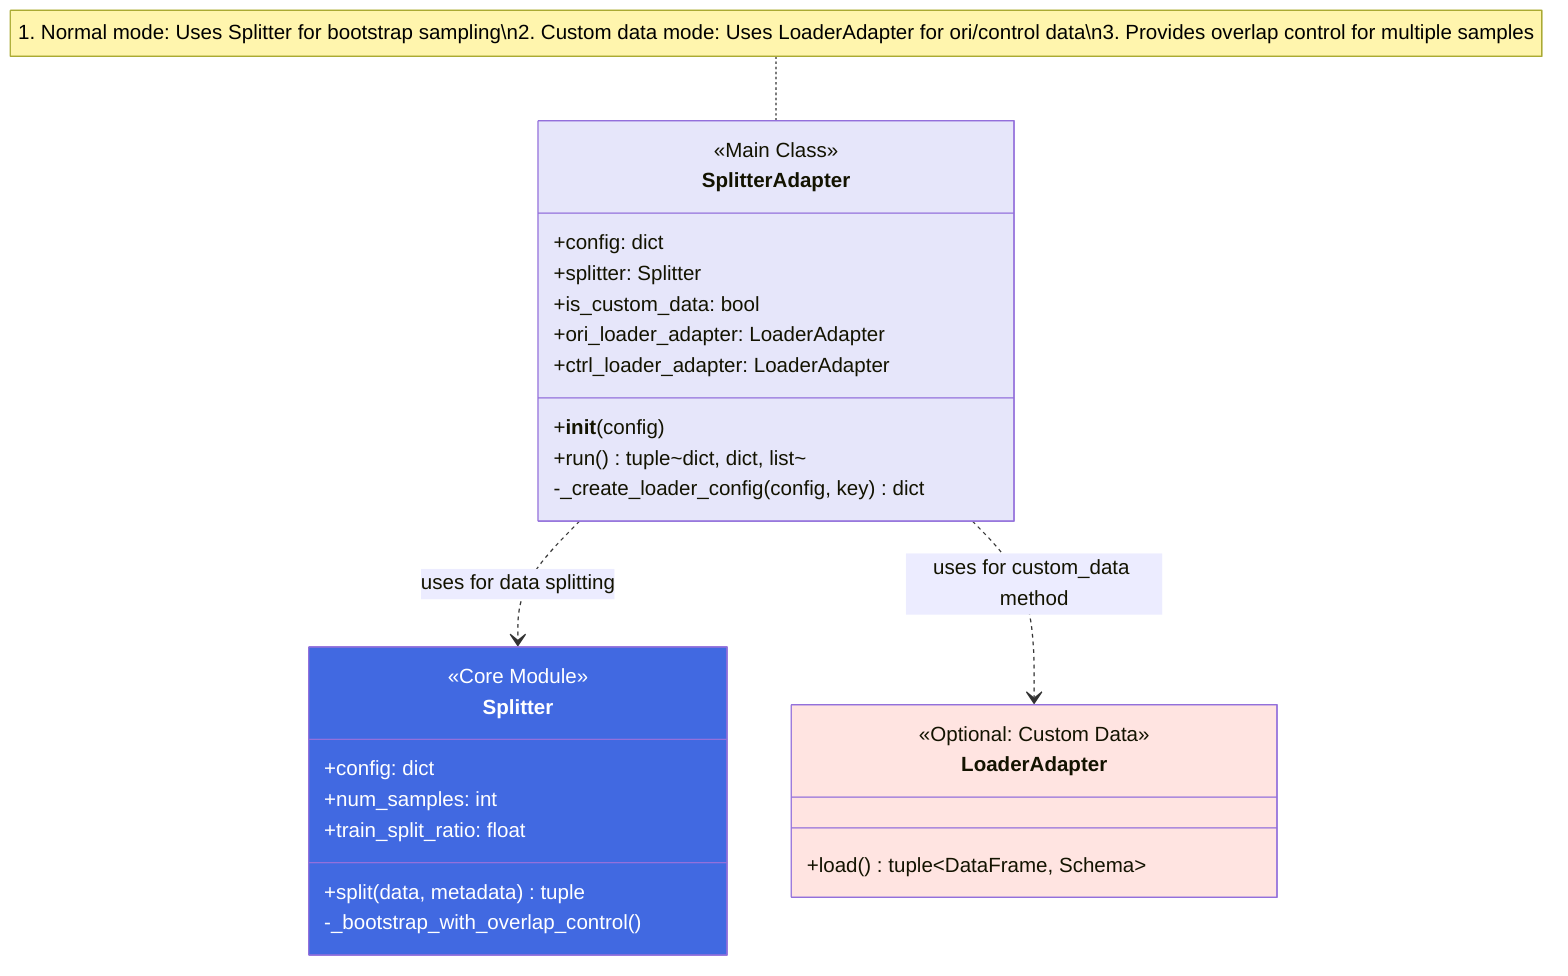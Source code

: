 classDiagram

    class SplitterAdapter {
        +config: dict
        +splitter: Splitter
        +is_custom_data: bool
        +ori_loader_adapter: LoaderAdapter
        +ctrl_loader_adapter: LoaderAdapter
        +__init__(config)
        +run() tuple~dict, dict, list~
        -_create_loader_config(config, key) dict
    }

    class Splitter {
        +config: dict
        +num_samples: int
        +train_split_ratio: float
        +split(data, metadata) tuple
        -_bootstrap_with_overlap_control()
    }

    class LoaderAdapter {
        +load() tuple~DataFrame, Schema~
    }

    SplitterAdapter ..> Splitter : uses for data splitting
    SplitterAdapter ..> LoaderAdapter : uses for custom_data method

    %% Style definitions
    class SplitterAdapter {
        <<Main Class>>
    }
    style SplitterAdapter fill:#E6E6FA

    class Splitter {
        <<Core Module>>
    }
    style Splitter fill:#4169E1,color:#fff

    class LoaderAdapter {
        <<Optional: Custom Data>>
    }
    style LoaderAdapter fill:#FFE4E1

    note for SplitterAdapter "1. Normal mode: Uses Splitter for bootstrap sampling\n2. Custom data mode: Uses LoaderAdapter for ori/control data\n3. Provides overlap control for multiple samples"
